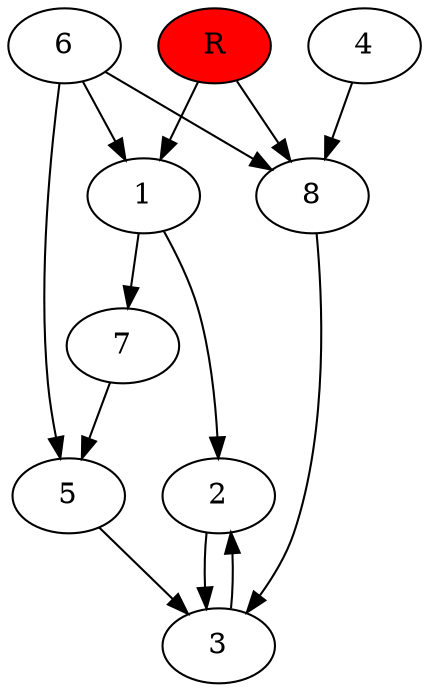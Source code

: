 digraph prb1021 {
	1
	2
	3
	4
	5
	6
	7
	8
	R [fillcolor="#ff0000" style=filled]
	1 -> 2
	1 -> 7
	2 -> 3
	3 -> 2
	4 -> 8
	5 -> 3
	6 -> 1
	6 -> 5
	6 -> 8
	7 -> 5
	8 -> 3
	R -> 1
	R -> 8
}
